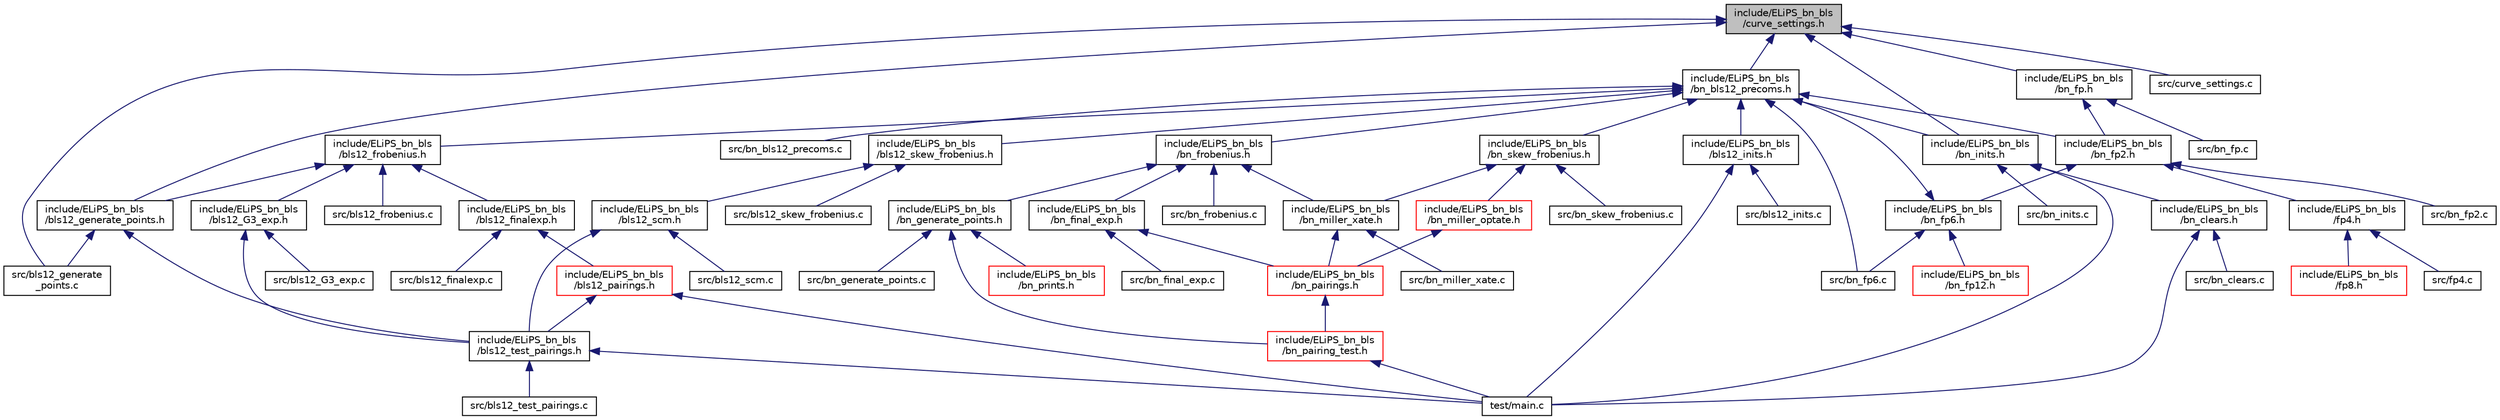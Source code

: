 digraph "include/ELiPS_bn_bls/curve_settings.h"
{
  edge [fontname="Helvetica",fontsize="10",labelfontname="Helvetica",labelfontsize="10"];
  node [fontname="Helvetica",fontsize="10",shape=record];
  Node9 [label="include/ELiPS_bn_bls\l/curve_settings.h",height=0.2,width=0.4,color="black", fillcolor="grey75", style="filled", fontcolor="black"];
  Node9 -> Node10 [dir="back",color="midnightblue",fontsize="10",style="solid",fontname="Helvetica"];
  Node10 [label="include/ELiPS_bn_bls\l/bls12_generate_points.h",height=0.2,width=0.4,color="black", fillcolor="white", style="filled",URL="$bls12__generate__points_8h.html"];
  Node10 -> Node11 [dir="back",color="midnightblue",fontsize="10",style="solid",fontname="Helvetica"];
  Node11 [label="include/ELiPS_bn_bls\l/bls12_test_pairings.h",height=0.2,width=0.4,color="black", fillcolor="white", style="filled",URL="$bls12__test__pairings_8h.html"];
  Node11 -> Node12 [dir="back",color="midnightblue",fontsize="10",style="solid",fontname="Helvetica"];
  Node12 [label="src/bls12_test_pairings.c",height=0.2,width=0.4,color="black", fillcolor="white", style="filled",URL="$bls12__test__pairings_8c.html"];
  Node11 -> Node13 [dir="back",color="midnightblue",fontsize="10",style="solid",fontname="Helvetica"];
  Node13 [label="test/main.c",height=0.2,width=0.4,color="black", fillcolor="white", style="filled",URL="$main_8c.html"];
  Node10 -> Node14 [dir="back",color="midnightblue",fontsize="10",style="solid",fontname="Helvetica"];
  Node14 [label="src/bls12_generate\l_points.c",height=0.2,width=0.4,color="black", fillcolor="white", style="filled",URL="$bls12__generate__points_8c.html"];
  Node9 -> Node15 [dir="back",color="midnightblue",fontsize="10",style="solid",fontname="Helvetica"];
  Node15 [label="include/ELiPS_bn_bls\l/bn_bls12_precoms.h",height=0.2,width=0.4,color="black", fillcolor="white", style="filled",URL="$bn__bls12__precoms_8h.html"];
  Node15 -> Node16 [dir="back",color="midnightblue",fontsize="10",style="solid",fontname="Helvetica"];
  Node16 [label="include/ELiPS_bn_bls\l/bls12_frobenius.h",height=0.2,width=0.4,color="black", fillcolor="white", style="filled",URL="$bls12__frobenius_8h.html"];
  Node16 -> Node17 [dir="back",color="midnightblue",fontsize="10",style="solid",fontname="Helvetica"];
  Node17 [label="include/ELiPS_bn_bls\l/bls12_finalexp.h",height=0.2,width=0.4,color="black", fillcolor="white", style="filled",URL="$bls12__finalexp_8h.html"];
  Node17 -> Node18 [dir="back",color="midnightblue",fontsize="10",style="solid",fontname="Helvetica"];
  Node18 [label="include/ELiPS_bn_bls\l/bls12_pairings.h",height=0.2,width=0.4,color="red", fillcolor="white", style="filled",URL="$bls12__pairings_8h.html"];
  Node18 -> Node11 [dir="back",color="midnightblue",fontsize="10",style="solid",fontname="Helvetica"];
  Node18 -> Node13 [dir="back",color="midnightblue",fontsize="10",style="solid",fontname="Helvetica"];
  Node17 -> Node20 [dir="back",color="midnightblue",fontsize="10",style="solid",fontname="Helvetica"];
  Node20 [label="src/bls12_finalexp.c",height=0.2,width=0.4,color="black", fillcolor="white", style="filled",URL="$bls12__finalexp_8c.html"];
  Node16 -> Node21 [dir="back",color="midnightblue",fontsize="10",style="solid",fontname="Helvetica"];
  Node21 [label="include/ELiPS_bn_bls\l/bls12_G3_exp.h",height=0.2,width=0.4,color="black", fillcolor="white", style="filled",URL="$bls12___g3__exp_8h.html"];
  Node21 -> Node11 [dir="back",color="midnightblue",fontsize="10",style="solid",fontname="Helvetica"];
  Node21 -> Node22 [dir="back",color="midnightblue",fontsize="10",style="solid",fontname="Helvetica"];
  Node22 [label="src/bls12_G3_exp.c",height=0.2,width=0.4,color="black", fillcolor="white", style="filled",URL="$bls12___g3__exp_8c.html"];
  Node16 -> Node10 [dir="back",color="midnightblue",fontsize="10",style="solid",fontname="Helvetica"];
  Node16 -> Node23 [dir="back",color="midnightblue",fontsize="10",style="solid",fontname="Helvetica"];
  Node23 [label="src/bls12_frobenius.c",height=0.2,width=0.4,color="black", fillcolor="white", style="filled",URL="$bls12__frobenius_8c.html"];
  Node15 -> Node24 [dir="back",color="midnightblue",fontsize="10",style="solid",fontname="Helvetica"];
  Node24 [label="include/ELiPS_bn_bls\l/bls12_inits.h",height=0.2,width=0.4,color="black", fillcolor="white", style="filled",URL="$bls12__inits_8h.html"];
  Node24 -> Node25 [dir="back",color="midnightblue",fontsize="10",style="solid",fontname="Helvetica"];
  Node25 [label="src/bls12_inits.c",height=0.2,width=0.4,color="black", fillcolor="white", style="filled",URL="$bls12__inits_8c.html"];
  Node24 -> Node13 [dir="back",color="midnightblue",fontsize="10",style="solid",fontname="Helvetica"];
  Node15 -> Node26 [dir="back",color="midnightblue",fontsize="10",style="solid",fontname="Helvetica"];
  Node26 [label="include/ELiPS_bn_bls\l/bls12_skew_frobenius.h",height=0.2,width=0.4,color="black", fillcolor="white", style="filled",URL="$bls12__skew__frobenius_8h.html"];
  Node26 -> Node27 [dir="back",color="midnightblue",fontsize="10",style="solid",fontname="Helvetica"];
  Node27 [label="include/ELiPS_bn_bls\l/bls12_scm.h",height=0.2,width=0.4,color="black", fillcolor="white", style="filled",URL="$bls12__scm_8h.html"];
  Node27 -> Node11 [dir="back",color="midnightblue",fontsize="10",style="solid",fontname="Helvetica"];
  Node27 -> Node28 [dir="back",color="midnightblue",fontsize="10",style="solid",fontname="Helvetica"];
  Node28 [label="src/bls12_scm.c",height=0.2,width=0.4,color="black", fillcolor="white", style="filled",URL="$bls12__scm_8c.html"];
  Node26 -> Node29 [dir="back",color="midnightblue",fontsize="10",style="solid",fontname="Helvetica"];
  Node29 [label="src/bls12_skew_frobenius.c",height=0.2,width=0.4,color="black", fillcolor="white", style="filled",URL="$bls12__skew__frobenius_8c.html"];
  Node15 -> Node30 [dir="back",color="midnightblue",fontsize="10",style="solid",fontname="Helvetica"];
  Node30 [label="include/ELiPS_bn_bls\l/bn_fp2.h",height=0.2,width=0.4,color="black", fillcolor="white", style="filled",URL="$bn__fp2_8h.html"];
  Node30 -> Node31 [dir="back",color="midnightblue",fontsize="10",style="solid",fontname="Helvetica"];
  Node31 [label="include/ELiPS_bn_bls\l/bn_fp6.h",height=0.2,width=0.4,color="black", fillcolor="white", style="filled",URL="$bn__fp6_8h.html"];
  Node31 -> Node15 [dir="back",color="midnightblue",fontsize="10",style="solid",fontname="Helvetica"];
  Node31 -> Node32 [dir="back",color="midnightblue",fontsize="10",style="solid",fontname="Helvetica"];
  Node32 [label="include/ELiPS_bn_bls\l/bn_fp12.h",height=0.2,width=0.4,color="red", fillcolor="white", style="filled",URL="$bn__fp12_8h.html"];
  Node31 -> Node87 [dir="back",color="midnightblue",fontsize="10",style="solid",fontname="Helvetica"];
  Node87 [label="src/bn_fp6.c",height=0.2,width=0.4,color="black", fillcolor="white", style="filled",URL="$bn__fp6_8c.html"];
  Node30 -> Node88 [dir="back",color="midnightblue",fontsize="10",style="solid",fontname="Helvetica"];
  Node88 [label="include/ELiPS_bn_bls\l/fp4.h",height=0.2,width=0.4,color="black", fillcolor="white", style="filled",URL="$fp4_8h.html"];
  Node88 -> Node89 [dir="back",color="midnightblue",fontsize="10",style="solid",fontname="Helvetica"];
  Node89 [label="include/ELiPS_bn_bls\l/fp8.h",height=0.2,width=0.4,color="red", fillcolor="white", style="filled",URL="$fp8_8h.html"];
  Node88 -> Node91 [dir="back",color="midnightblue",fontsize="10",style="solid",fontname="Helvetica"];
  Node91 [label="src/fp4.c",height=0.2,width=0.4,color="black", fillcolor="white", style="filled",URL="$fp4_8c.html"];
  Node30 -> Node92 [dir="back",color="midnightblue",fontsize="10",style="solid",fontname="Helvetica"];
  Node92 [label="src/bn_fp2.c",height=0.2,width=0.4,color="black", fillcolor="white", style="filled",URL="$bn__fp2_8c.html"];
  Node15 -> Node52 [dir="back",color="midnightblue",fontsize="10",style="solid",fontname="Helvetica"];
  Node52 [label="include/ELiPS_bn_bls\l/bn_frobenius.h",height=0.2,width=0.4,color="black", fillcolor="white", style="filled",URL="$bn__frobenius_8h.html"];
  Node52 -> Node53 [dir="back",color="midnightblue",fontsize="10",style="solid",fontname="Helvetica"];
  Node53 [label="include/ELiPS_bn_bls\l/bn_final_exp.h",height=0.2,width=0.4,color="black", fillcolor="white", style="filled",URL="$bn__final__exp_8h.html"];
  Node53 -> Node54 [dir="back",color="midnightblue",fontsize="10",style="solid",fontname="Helvetica"];
  Node54 [label="include/ELiPS_bn_bls\l/bn_pairings.h",height=0.2,width=0.4,color="red", fillcolor="white", style="filled",URL="$bn__pairings_8h.html"];
  Node54 -> Node55 [dir="back",color="midnightblue",fontsize="10",style="solid",fontname="Helvetica"];
  Node55 [label="include/ELiPS_bn_bls\l/bn_pairing_test.h",height=0.2,width=0.4,color="red", fillcolor="white", style="filled",URL="$bn__pairing__test_8h.html"];
  Node55 -> Node13 [dir="back",color="midnightblue",fontsize="10",style="solid",fontname="Helvetica"];
  Node53 -> Node58 [dir="back",color="midnightblue",fontsize="10",style="solid",fontname="Helvetica"];
  Node58 [label="src/bn_final_exp.c",height=0.2,width=0.4,color="black", fillcolor="white", style="filled",URL="$bn__final__exp_8c.html"];
  Node52 -> Node59 [dir="back",color="midnightblue",fontsize="10",style="solid",fontname="Helvetica"];
  Node59 [label="include/ELiPS_bn_bls\l/bn_generate_points.h",height=0.2,width=0.4,color="black", fillcolor="white", style="filled",URL="$bn__generate__points_8h.html"];
  Node59 -> Node55 [dir="back",color="midnightblue",fontsize="10",style="solid",fontname="Helvetica"];
  Node59 -> Node60 [dir="back",color="midnightblue",fontsize="10",style="solid",fontname="Helvetica"];
  Node60 [label="include/ELiPS_bn_bls\l/bn_prints.h",height=0.2,width=0.4,color="red", fillcolor="white", style="filled",URL="$bn__prints_8h.html"];
  Node59 -> Node62 [dir="back",color="midnightblue",fontsize="10",style="solid",fontname="Helvetica"];
  Node62 [label="src/bn_generate_points.c",height=0.2,width=0.4,color="black", fillcolor="white", style="filled",URL="$bn__generate__points_8c.html"];
  Node52 -> Node63 [dir="back",color="midnightblue",fontsize="10",style="solid",fontname="Helvetica"];
  Node63 [label="include/ELiPS_bn_bls\l/bn_miller_xate.h",height=0.2,width=0.4,color="black", fillcolor="white", style="filled",URL="$bn__miller__xate_8h.html"];
  Node63 -> Node54 [dir="back",color="midnightblue",fontsize="10",style="solid",fontname="Helvetica"];
  Node63 -> Node64 [dir="back",color="midnightblue",fontsize="10",style="solid",fontname="Helvetica"];
  Node64 [label="src/bn_miller_xate.c",height=0.2,width=0.4,color="black", fillcolor="white", style="filled",URL="$bn__miller__xate_8c.html"];
  Node52 -> Node65 [dir="back",color="midnightblue",fontsize="10",style="solid",fontname="Helvetica"];
  Node65 [label="src/bn_frobenius.c",height=0.2,width=0.4,color="black", fillcolor="white", style="filled",URL="$bn__frobenius_8c.html"];
  Node15 -> Node93 [dir="back",color="midnightblue",fontsize="10",style="solid",fontname="Helvetica"];
  Node93 [label="include/ELiPS_bn_bls\l/bn_inits.h",height=0.2,width=0.4,color="black", fillcolor="white", style="filled",URL="$bn__inits_8h.html"];
  Node93 -> Node94 [dir="back",color="midnightblue",fontsize="10",style="solid",fontname="Helvetica"];
  Node94 [label="include/ELiPS_bn_bls\l/bn_clears.h",height=0.2,width=0.4,color="black", fillcolor="white", style="filled",URL="$bn__clears_8h.html"];
  Node94 -> Node95 [dir="back",color="midnightblue",fontsize="10",style="solid",fontname="Helvetica"];
  Node95 [label="src/bn_clears.c",height=0.2,width=0.4,color="black", fillcolor="white", style="filled",URL="$bn__clears_8c.html"];
  Node94 -> Node13 [dir="back",color="midnightblue",fontsize="10",style="solid",fontname="Helvetica"];
  Node93 -> Node96 [dir="back",color="midnightblue",fontsize="10",style="solid",fontname="Helvetica"];
  Node96 [label="src/bn_inits.c",height=0.2,width=0.4,color="black", fillcolor="white", style="filled",URL="$bn__inits_8c.html"];
  Node93 -> Node13 [dir="back",color="midnightblue",fontsize="10",style="solid",fontname="Helvetica"];
  Node15 -> Node70 [dir="back",color="midnightblue",fontsize="10",style="solid",fontname="Helvetica"];
  Node70 [label="include/ELiPS_bn_bls\l/bn_skew_frobenius.h",height=0.2,width=0.4,color="black", fillcolor="white", style="filled",URL="$bn__skew__frobenius_8h.html"];
  Node70 -> Node71 [dir="back",color="midnightblue",fontsize="10",style="solid",fontname="Helvetica"];
  Node71 [label="include/ELiPS_bn_bls\l/bn_miller_optate.h",height=0.2,width=0.4,color="red", fillcolor="white", style="filled",URL="$bn__miller__optate_8h.html"];
  Node71 -> Node54 [dir="back",color="midnightblue",fontsize="10",style="solid",fontname="Helvetica"];
  Node70 -> Node63 [dir="back",color="midnightblue",fontsize="10",style="solid",fontname="Helvetica"];
  Node70 -> Node73 [dir="back",color="midnightblue",fontsize="10",style="solid",fontname="Helvetica"];
  Node73 [label="src/bn_skew_frobenius.c",height=0.2,width=0.4,color="black", fillcolor="white", style="filled",URL="$bn__skew__frobenius_8c.html"];
  Node15 -> Node97 [dir="back",color="midnightblue",fontsize="10",style="solid",fontname="Helvetica"];
  Node97 [label="src/bn_bls12_precoms.c",height=0.2,width=0.4,color="black", fillcolor="white", style="filled",URL="$bn__bls12__precoms_8c.html"];
  Node15 -> Node87 [dir="back",color="midnightblue",fontsize="10",style="solid",fontname="Helvetica"];
  Node9 -> Node98 [dir="back",color="midnightblue",fontsize="10",style="solid",fontname="Helvetica"];
  Node98 [label="include/ELiPS_bn_bls\l/bn_fp.h",height=0.2,width=0.4,color="black", fillcolor="white", style="filled",URL="$bn__fp_8h.html"];
  Node98 -> Node30 [dir="back",color="midnightblue",fontsize="10",style="solid",fontname="Helvetica"];
  Node98 -> Node99 [dir="back",color="midnightblue",fontsize="10",style="solid",fontname="Helvetica"];
  Node99 [label="src/bn_fp.c",height=0.2,width=0.4,color="black", fillcolor="white", style="filled",URL="$bn__fp_8c.html"];
  Node9 -> Node93 [dir="back",color="midnightblue",fontsize="10",style="solid",fontname="Helvetica"];
  Node9 -> Node14 [dir="back",color="midnightblue",fontsize="10",style="solid",fontname="Helvetica"];
  Node9 -> Node100 [dir="back",color="midnightblue",fontsize="10",style="solid",fontname="Helvetica"];
  Node100 [label="src/curve_settings.c",height=0.2,width=0.4,color="black", fillcolor="white", style="filled",URL="$curve__settings_8c.html"];
}
